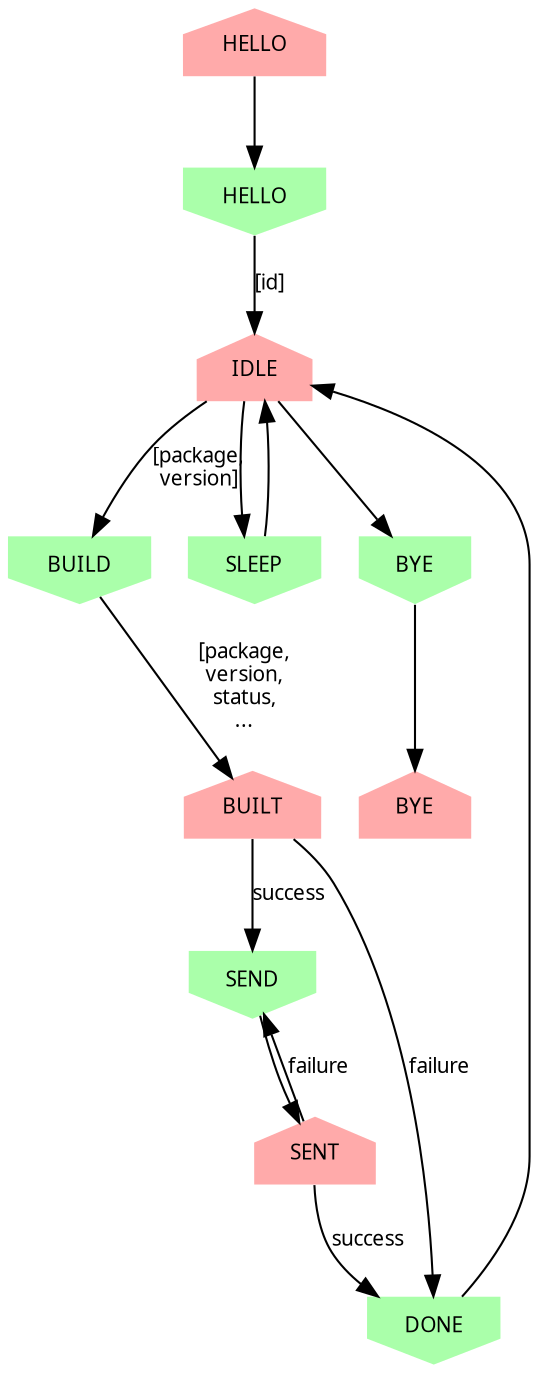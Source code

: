 digraph slave {
    /* Sent messages */
    node [shape=house, fontname=Sans, fontsize=10, style=filled, fillcolor="#ffaaaa", penwidth=0];
    HELLO1 [label="HELLO"];
    IDLE;
    BUILT;
    SENT;
    BYE2 [label="BYE"];

    /* Received messages */
    node [shape=invhouse, fontname=Sans, fontsize=10, style=filled, fillcolor="#aaffaa", penwidth=0];
    HELLO2 [label="HELLO"];
    BUILD;
    SEND;
    DONE;
    SLEEP;
    BYE1 [label="BYE"];

    /* Edges */
    edge [fontname=Sans, fontsize=10];
    HELLO1->HELLO2;
    HELLO2->IDLE [label="[id]"];
    IDLE->BUILD [label="[package,\nversion]"];
    IDLE->SLEEP;
    IDLE->BYE1;
    SLEEP->IDLE;
    BUILD->BUILT [label="[package,\nversion,\nstatus,\n..."];
    BUILT->DONE [label="failure"];
    BUILT->SEND [label="success"];
    SEND->SENT;
    SENT->DONE [label="success"];
    SENT->SEND [label="failure"];
    DONE->IDLE;
    BYE1->BYE2;
}

